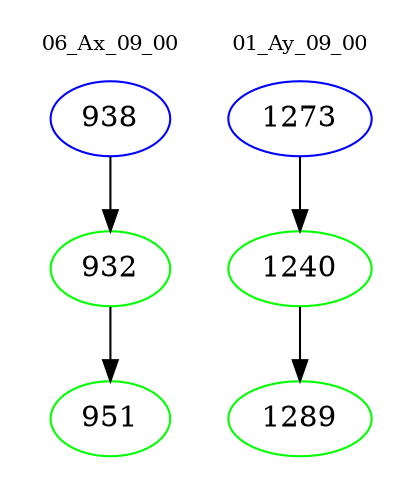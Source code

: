 digraph{
subgraph cluster_0 {
color = white
label = "06_Ax_09_00";
fontsize=10;
T0_938 [label="938", color="blue"]
T0_938 -> T0_932 [color="black"]
T0_932 [label="932", color="green"]
T0_932 -> T0_951 [color="black"]
T0_951 [label="951", color="green"]
}
subgraph cluster_1 {
color = white
label = "01_Ay_09_00";
fontsize=10;
T1_1273 [label="1273", color="blue"]
T1_1273 -> T1_1240 [color="black"]
T1_1240 [label="1240", color="green"]
T1_1240 -> T1_1289 [color="black"]
T1_1289 [label="1289", color="green"]
}
}
